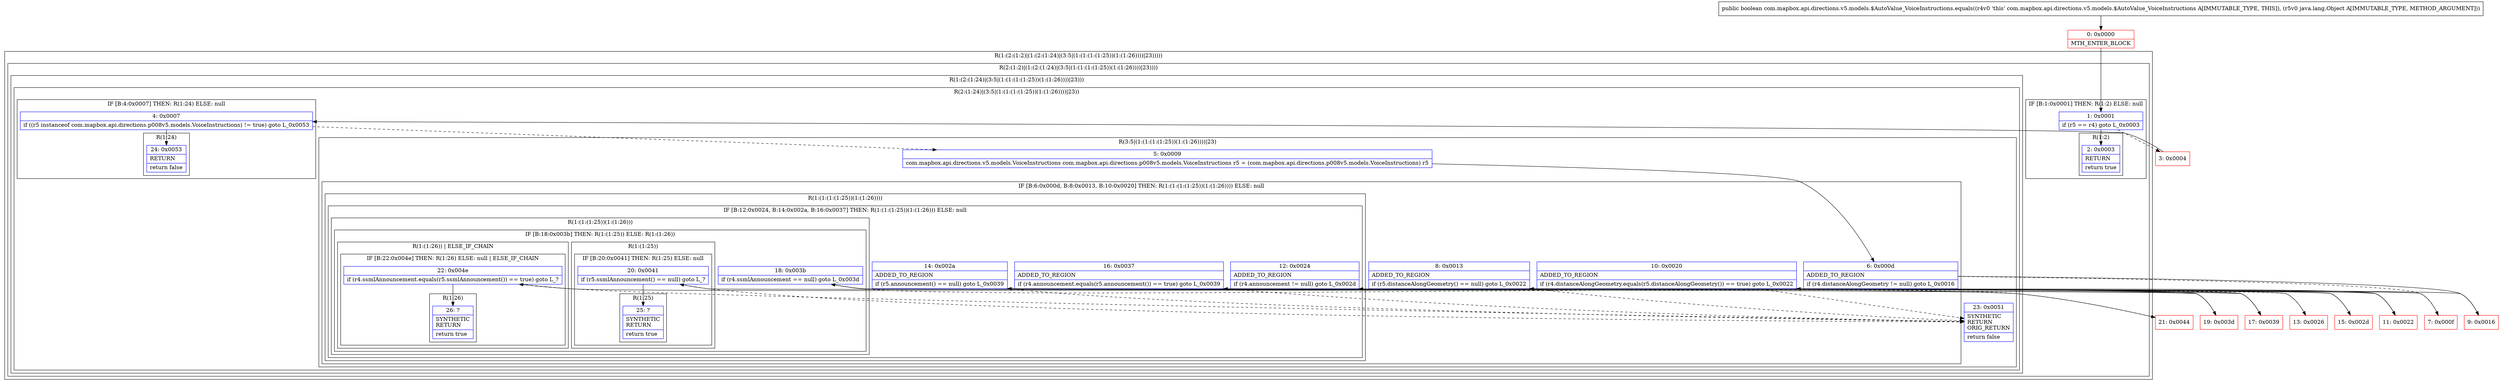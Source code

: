 digraph "CFG forcom.mapbox.api.directions.v5.models.$AutoValue_VoiceInstructions.equals(Ljava\/lang\/Object;)Z" {
subgraph cluster_Region_1081231003 {
label = "R(1:(2:(1:2)|(1:(2:(1:24)|(3:5|(1:(1:(1:(1:25))(1:(1:26))))|23)))))";
node [shape=record,color=blue];
subgraph cluster_Region_1361696635 {
label = "R(2:(1:2)|(1:(2:(1:24)|(3:5|(1:(1:(1:(1:25))(1:(1:26))))|23))))";
node [shape=record,color=blue];
subgraph cluster_IfRegion_1664389815 {
label = "IF [B:1:0x0001] THEN: R(1:2) ELSE: null";
node [shape=record,color=blue];
Node_1 [shape=record,label="{1\:\ 0x0001|if (r5 == r4) goto L_0x0003\l}"];
subgraph cluster_Region_932865092 {
label = "R(1:2)";
node [shape=record,color=blue];
Node_2 [shape=record,label="{2\:\ 0x0003|RETURN\l|return true\l}"];
}
}
subgraph cluster_Region_1703848626 {
label = "R(1:(2:(1:24)|(3:5|(1:(1:(1:(1:25))(1:(1:26))))|23)))";
node [shape=record,color=blue];
subgraph cluster_Region_2055416695 {
label = "R(2:(1:24)|(3:5|(1:(1:(1:(1:25))(1:(1:26))))|23))";
node [shape=record,color=blue];
subgraph cluster_IfRegion_1030074298 {
label = "IF [B:4:0x0007] THEN: R(1:24) ELSE: null";
node [shape=record,color=blue];
Node_4 [shape=record,label="{4\:\ 0x0007|if ((r5 instanceof com.mapbox.api.directions.p008v5.models.VoiceInstructions) != true) goto L_0x0053\l}"];
subgraph cluster_Region_1505317910 {
label = "R(1:24)";
node [shape=record,color=blue];
Node_24 [shape=record,label="{24\:\ 0x0053|RETURN\l|return false\l}"];
}
}
subgraph cluster_Region_191961112 {
label = "R(3:5|(1:(1:(1:(1:25))(1:(1:26))))|23)";
node [shape=record,color=blue];
Node_5 [shape=record,label="{5\:\ 0x0009|com.mapbox.api.directions.v5.models.VoiceInstructions com.mapbox.api.directions.p008v5.models.VoiceInstructions r5 = (com.mapbox.api.directions.p008v5.models.VoiceInstructions) r5\l}"];
subgraph cluster_IfRegion_1992175326 {
label = "IF [B:6:0x000d, B:8:0x0013, B:10:0x0020] THEN: R(1:(1:(1:(1:25))(1:(1:26)))) ELSE: null";
node [shape=record,color=blue];
Node_6 [shape=record,label="{6\:\ 0x000d|ADDED_TO_REGION\l|if (r4.distanceAlongGeometry != null) goto L_0x0016\l}"];
Node_8 [shape=record,label="{8\:\ 0x0013|ADDED_TO_REGION\l|if (r5.distanceAlongGeometry() == null) goto L_0x0022\l}"];
Node_10 [shape=record,label="{10\:\ 0x0020|ADDED_TO_REGION\l|if (r4.distanceAlongGeometry.equals(r5.distanceAlongGeometry()) == true) goto L_0x0022\l}"];
subgraph cluster_Region_1240645289 {
label = "R(1:(1:(1:(1:25))(1:(1:26))))";
node [shape=record,color=blue];
subgraph cluster_IfRegion_1598766429 {
label = "IF [B:12:0x0024, B:14:0x002a, B:16:0x0037] THEN: R(1:(1:(1:25))(1:(1:26))) ELSE: null";
node [shape=record,color=blue];
Node_12 [shape=record,label="{12\:\ 0x0024|ADDED_TO_REGION\l|if (r4.announcement != null) goto L_0x002d\l}"];
Node_14 [shape=record,label="{14\:\ 0x002a|ADDED_TO_REGION\l|if (r5.announcement() == null) goto L_0x0039\l}"];
Node_16 [shape=record,label="{16\:\ 0x0037|ADDED_TO_REGION\l|if (r4.announcement.equals(r5.announcement()) == true) goto L_0x0039\l}"];
subgraph cluster_Region_709487731 {
label = "R(1:(1:(1:25))(1:(1:26)))";
node [shape=record,color=blue];
subgraph cluster_IfRegion_977379071 {
label = "IF [B:18:0x003b] THEN: R(1:(1:25)) ELSE: R(1:(1:26))";
node [shape=record,color=blue];
Node_18 [shape=record,label="{18\:\ 0x003b|if (r4.ssmlAnnouncement == null) goto L_0x003d\l}"];
subgraph cluster_Region_701199429 {
label = "R(1:(1:25))";
node [shape=record,color=blue];
subgraph cluster_IfRegion_931492077 {
label = "IF [B:20:0x0041] THEN: R(1:25) ELSE: null";
node [shape=record,color=blue];
Node_20 [shape=record,label="{20\:\ 0x0041|if (r5.ssmlAnnouncement() == null) goto L_?\l}"];
subgraph cluster_Region_1972404259 {
label = "R(1:25)";
node [shape=record,color=blue];
Node_25 [shape=record,label="{25\:\ ?|SYNTHETIC\lRETURN\l|return true\l}"];
}
}
}
subgraph cluster_Region_274714774 {
label = "R(1:(1:26)) | ELSE_IF_CHAIN\l";
node [shape=record,color=blue];
subgraph cluster_IfRegion_884416477 {
label = "IF [B:22:0x004e] THEN: R(1:26) ELSE: null | ELSE_IF_CHAIN\l";
node [shape=record,color=blue];
Node_22 [shape=record,label="{22\:\ 0x004e|if (r4.ssmlAnnouncement.equals(r5.ssmlAnnouncement()) == true) goto L_?\l}"];
subgraph cluster_Region_643764740 {
label = "R(1:26)";
node [shape=record,color=blue];
Node_26 [shape=record,label="{26\:\ ?|SYNTHETIC\lRETURN\l|return true\l}"];
}
}
}
}
}
}
}
}
Node_23 [shape=record,label="{23\:\ 0x0051|SYNTHETIC\lRETURN\lORIG_RETURN\l|return false\l}"];
}
}
}
}
}
Node_0 [shape=record,color=red,label="{0\:\ 0x0000|MTH_ENTER_BLOCK\l}"];
Node_3 [shape=record,color=red,label="{3\:\ 0x0004}"];
Node_7 [shape=record,color=red,label="{7\:\ 0x000f}"];
Node_9 [shape=record,color=red,label="{9\:\ 0x0016}"];
Node_11 [shape=record,color=red,label="{11\:\ 0x0022}"];
Node_13 [shape=record,color=red,label="{13\:\ 0x0026}"];
Node_15 [shape=record,color=red,label="{15\:\ 0x002d}"];
Node_17 [shape=record,color=red,label="{17\:\ 0x0039}"];
Node_19 [shape=record,color=red,label="{19\:\ 0x003d}"];
Node_21 [shape=record,color=red,label="{21\:\ 0x0044}"];
MethodNode[shape=record,label="{public boolean com.mapbox.api.directions.v5.models.$AutoValue_VoiceInstructions.equals((r4v0 'this' com.mapbox.api.directions.v5.models.$AutoValue_VoiceInstructions A[IMMUTABLE_TYPE, THIS]), (r5v0 java.lang.Object A[IMMUTABLE_TYPE, METHOD_ARGUMENT])) }"];
MethodNode -> Node_0;
Node_1 -> Node_2;
Node_1 -> Node_3[style=dashed];
Node_4 -> Node_5[style=dashed];
Node_4 -> Node_24;
Node_5 -> Node_6;
Node_6 -> Node_7[style=dashed];
Node_6 -> Node_9;
Node_8 -> Node_23[style=dashed];
Node_8 -> Node_11;
Node_10 -> Node_11;
Node_10 -> Node_23[style=dashed];
Node_12 -> Node_13[style=dashed];
Node_12 -> Node_15;
Node_14 -> Node_23[style=dashed];
Node_14 -> Node_17;
Node_16 -> Node_17;
Node_16 -> Node_23[style=dashed];
Node_18 -> Node_19;
Node_18 -> Node_21[style=dashed];
Node_20 -> Node_23[style=dashed];
Node_20 -> Node_25;
Node_22 -> Node_23[style=dashed];
Node_22 -> Node_26;
Node_0 -> Node_1;
Node_3 -> Node_4;
Node_7 -> Node_8;
Node_9 -> Node_10;
Node_11 -> Node_12;
Node_13 -> Node_14;
Node_15 -> Node_16;
Node_17 -> Node_18;
Node_19 -> Node_20;
Node_21 -> Node_22;
}

